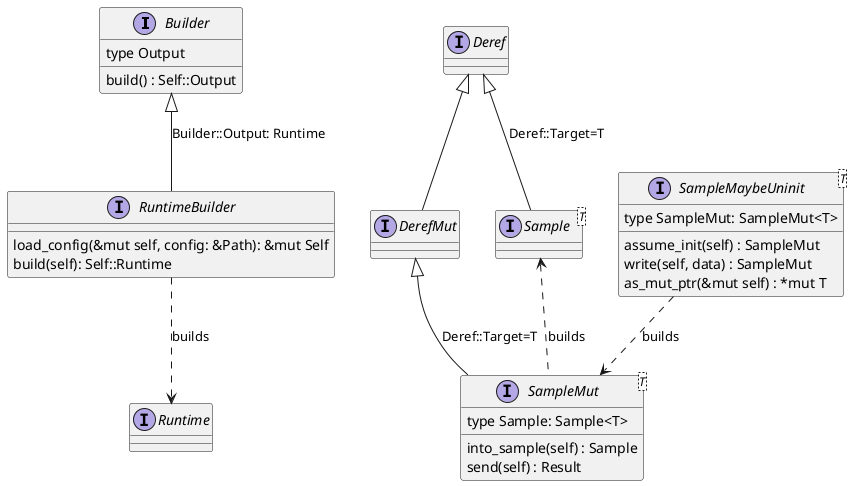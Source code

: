 @startuml

' Copyright (c) 2025 Contributors to the Eclipse Foundation
'
' See the NOTICE file(s) distributed with this work for additional
' information regarding copyright ownership.
'
' This program and the accompanying materials are made available under the
' terms of the Apache License Version 2.0 which is available at
' <https://www.apache.org/licenses/LICENSE-2.0>
'
' SPDX-License-Identifier: Apache-2.0

interface Builder {
    type Output
    build() : Self::Output
}

' Also called "Node"
interface Runtime

Interface RuntimeBuilder {
    load_config(&mut self, config: &Path): &mut Self
    build(self): Self::Runtime
}

Builder <|-- RuntimeBuilder : Builder::Output: Runtime
RuntimeBuilder ..> Runtime : builds

interface Deref
interface DerefMut
Deref <|-- DerefMut

interface Sample<T>
Deref <|-- Sample : Deref::Target=T

interface SampleMut<T> {
    type Sample: Sample<T>
    into_sample(self) : Sample
    send(self) : Result
}
DerefMut <|-- SampleMut : Deref::Target=T

interface SampleMaybeUninit<T> {
    type SampleMut: SampleMut<T>
    assume_init(self) : SampleMut
    write(self, data) : SampleMut
    as_mut_ptr(&mut self) : *mut T
}

SampleMaybeUninit ..> SampleMut : builds
Sample <.. SampleMut : builds

@enduml
